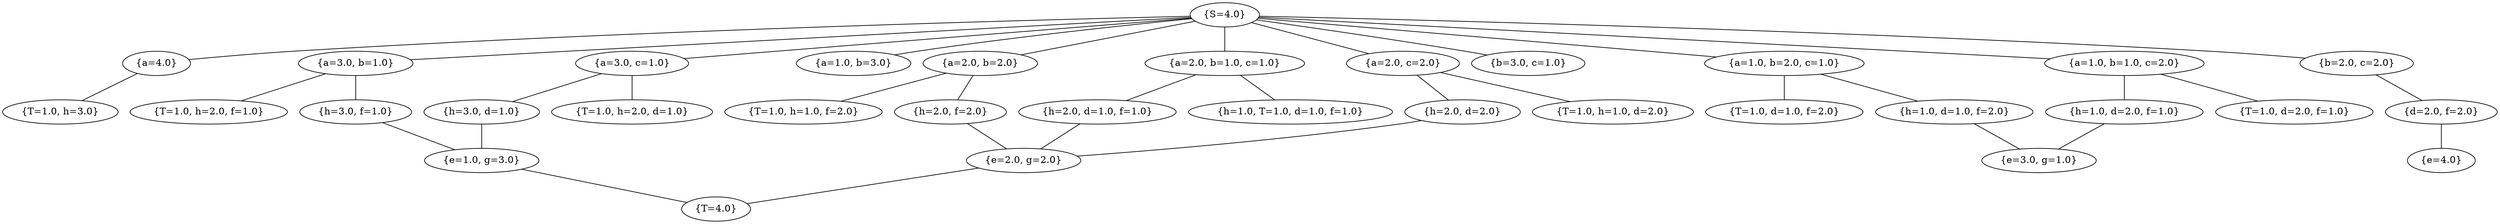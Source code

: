 graph {
	"{S=4.0}" ["result"="org.graphstream.algorithm.Dijkstra$Data@1a86f2f1","state"="{S=4.0}"];
	"{a=4.0}" ["result"="org.graphstream.algorithm.Dijkstra$Data@3eb07fd3","state"="{a=4.0}"];
	"{a=3.0, b=1.0}" ["result"="org.graphstream.algorithm.Dijkstra$Data@506c589e","state"="{a=3.0, b=1.0}"];
	"{a=2.0, b=2.0}" ["result"="org.graphstream.algorithm.Dijkstra$Data@69d0a921","state"="{a=2.0, b=2.0}"];
	"{a=1.0, b=3.0}" ["result"="org.graphstream.algorithm.Dijkstra$Data@446cdf90","state"="{a=1.0, b=3.0}"];
	"{a=3.0, c=1.0}" ["result"="org.graphstream.algorithm.Dijkstra$Data@799f7e29","state"="{a=3.0, c=1.0}"];
	"{a=2.0, b=1.0, c=1.0}" ["result"="org.graphstream.algorithm.Dijkstra$Data@4b85612c","state"="{a=2.0, b=1.0, c=1.0}"];
	"{a=1.0, b=2.0, c=1.0}" ["result"="org.graphstream.algorithm.Dijkstra$Data@277050dc","state"="{a=1.0, b=2.0, c=1.0}"];
	"{b=3.0, c=1.0}" ["result"="org.graphstream.algorithm.Dijkstra$Data@5c29bfd","state"="{b=3.0, c=1.0}"];
	"{a=2.0, c=2.0}" ["result"="org.graphstream.algorithm.Dijkstra$Data@7aec35a","state"="{a=2.0, c=2.0}"];
	"{a=1.0, b=1.0, c=2.0}" ["result"="org.graphstream.algorithm.Dijkstra$Data@67424e82","state"="{a=1.0, b=1.0, c=2.0}"];
	"{b=2.0, c=2.0}" ["result"="org.graphstream.algorithm.Dijkstra$Data@42110406","state"="{b=2.0, c=2.0}"];
	"{d=2.0, f=2.0}" ["result"="org.graphstream.algorithm.Dijkstra$Data@531d72ca","state"="{d=2.0, f=2.0}"];
	"{e=4.0}" ["result"="org.graphstream.algorithm.Dijkstra$Data@22d8cfe0","state"="{e=4.0}"];
	"{h=1.0, d=2.0, f=1.0}" ["result"="org.graphstream.algorithm.Dijkstra$Data@579bb367","state"="{h=1.0, d=2.0, f=1.0}"];
	"{T=1.0, d=2.0, f=1.0}" ["result"="org.graphstream.algorithm.Dijkstra$Data@1de0aca6","state"="{T=1.0, d=2.0, f=1.0}"];
	"{e=3.0, g=1.0}" ["result"="org.graphstream.algorithm.Dijkstra$Data@255316f2","state"="{e=3.0, g=1.0}"];
	"{h=2.0, d=2.0}" ["result"="org.graphstream.algorithm.Dijkstra$Data@41906a77","state"="{h=2.0, d=2.0}"];
	"{T=1.0, h=1.0, d=2.0}" ["result"="org.graphstream.algorithm.Dijkstra$Data@4b9af9a9","state"="{T=1.0, h=1.0, d=2.0}"];
	"{e=2.0, g=2.0}" ["result"="org.graphstream.algorithm.Dijkstra$Data@5387f9e0","state"="{e=2.0, g=2.0}"];
	"{T=4.0}" ["result"="org.graphstream.algorithm.Dijkstra$Data@6e5e91e4","state"="{T=4.0}"];
	"{h=1.0, d=1.0, f=2.0}" ["result"="org.graphstream.algorithm.Dijkstra$Data@2cdf8d8a","state"="{h=1.0, d=1.0, f=2.0}"];
	"{T=1.0, d=1.0, f=2.0}" ["result"="org.graphstream.algorithm.Dijkstra$Data@30946e09","state"="{T=1.0, d=1.0, f=2.0}"];
	"{h=2.0, d=1.0, f=1.0}" ["result"="org.graphstream.algorithm.Dijkstra$Data@5cb0d902","state"="{h=2.0, d=1.0, f=1.0}"];
	"{h=1.0, T=1.0, d=1.0, f=1.0}" ["result"="org.graphstream.algorithm.Dijkstra$Data@46fbb2c1","state"="{h=1.0, T=1.0, d=1.0, f=1.0}"];
	"{h=3.0, d=1.0}" ["result"="org.graphstream.algorithm.Dijkstra$Data@1698c449","state"="{h=3.0, d=1.0}"];
	"{T=1.0, h=2.0, d=1.0}" ["result"="org.graphstream.algorithm.Dijkstra$Data@5ef04b5","state"="{T=1.0, h=2.0, d=1.0}"];
	"{e=1.0, g=3.0}" ["result"="org.graphstream.algorithm.Dijkstra$Data@5f4da5c3","state"="{e=1.0, g=3.0}"];
	"{h=2.0, f=2.0}" ["result"="org.graphstream.algorithm.Dijkstra$Data@443b7951","state"="{h=2.0, f=2.0}"];
	"{T=1.0, h=1.0, f=2.0}" ["result"="org.graphstream.algorithm.Dijkstra$Data@14514713","state"="{T=1.0, h=1.0, f=2.0}"];
	"{h=3.0, f=1.0}" ["result"="org.graphstream.algorithm.Dijkstra$Data@69663380","state"="{h=3.0, f=1.0}"];
	"{T=1.0, h=2.0, f=1.0}" ["result"="org.graphstream.algorithm.Dijkstra$Data@5b37e0d2","state"="{T=1.0, h=2.0, f=1.0}"];
	"{T=1.0, h=3.0}" ["result"="org.graphstream.algorithm.Dijkstra$Data@4459eb14","state"="{T=1.0, h=3.0}"];
	"{S=4.0}" -- "{a=4.0}" ["length"=1];
	"{S=4.0}" -- "{a=3.0, b=1.0}" ["length"=1];
	"{S=4.0}" -- "{a=2.0, b=2.0}" ["length"=1];
	"{S=4.0}" -- "{a=1.0, b=3.0}" ["length"=1];
	"{S=4.0}" -- "{a=3.0, c=1.0}" ["length"=1];
	"{S=4.0}" -- "{a=2.0, b=1.0, c=1.0}" ["length"=1];
	"{S=4.0}" -- "{a=1.0, b=2.0, c=1.0}" ["length"=1];
	"{S=4.0}" -- "{b=3.0, c=1.0}" ["length"=1];
	"{S=4.0}" -- "{a=2.0, c=2.0}" ["length"=1];
	"{S=4.0}" -- "{a=1.0, b=1.0, c=2.0}" ["length"=1];
	"{S=4.0}" -- "{b=2.0, c=2.0}" ["length"=1];
	"{b=2.0, c=2.0}" -- "{d=2.0, f=2.0}" ["length"=1];
	"{d=2.0, f=2.0}" -- "{e=4.0}" ["length"=1];
	"{a=1.0, b=1.0, c=2.0}" -- "{h=1.0, d=2.0, f=1.0}" ["length"=1];
	"{a=1.0, b=1.0, c=2.0}" -- "{T=1.0, d=2.0, f=1.0}" ["length"=1];
	"{h=1.0, d=2.0, f=1.0}" -- "{e=3.0, g=1.0}" ["length"=1];
	"{a=2.0, c=2.0}" -- "{h=2.0, d=2.0}" ["length"=1];
	"{a=2.0, c=2.0}" -- "{T=1.0, h=1.0, d=2.0}" ["length"=1];
	"{h=2.0, d=2.0}" -- "{e=2.0, g=2.0}" ["length"=1];
	"{e=2.0, g=2.0}" -- "{T=4.0}" ["length"=1];
	"{a=1.0, b=2.0, c=1.0}" -- "{h=1.0, d=1.0, f=2.0}" ["length"=1];
	"{a=1.0, b=2.0, c=1.0}" -- "{T=1.0, d=1.0, f=2.0}" ["length"=1];
	"{h=1.0, d=1.0, f=2.0}" -- "{e=3.0, g=1.0}" ["length"=1];
	"{a=2.0, b=1.0, c=1.0}" -- "{h=2.0, d=1.0, f=1.0}" ["length"=1];
	"{a=2.0, b=1.0, c=1.0}" -- "{h=1.0, T=1.0, d=1.0, f=1.0}" ["length"=1];
	"{h=2.0, d=1.0, f=1.0}" -- "{e=2.0, g=2.0}" ["length"=1];
	"{a=3.0, c=1.0}" -- "{h=3.0, d=1.0}" ["length"=1];
	"{a=3.0, c=1.0}" -- "{T=1.0, h=2.0, d=1.0}" ["length"=1];
	"{h=3.0, d=1.0}" -- "{e=1.0, g=3.0}" ["length"=1];
	"{e=1.0, g=3.0}" -- "{T=4.0}" ["length"=1];
	"{a=2.0, b=2.0}" -- "{h=2.0, f=2.0}" ["length"=1];
	"{a=2.0, b=2.0}" -- "{T=1.0, h=1.0, f=2.0}" ["length"=1];
	"{h=2.0, f=2.0}" -- "{e=2.0, g=2.0}" ["length"=1];
	"{a=3.0, b=1.0}" -- "{h=3.0, f=1.0}" ["length"=1];
	"{a=3.0, b=1.0}" -- "{T=1.0, h=2.0, f=1.0}" ["length"=1];
	"{h=3.0, f=1.0}" -- "{e=1.0, g=3.0}" ["length"=1];
	"{a=4.0}" -- "{T=1.0, h=3.0}" ["length"=1];
}
